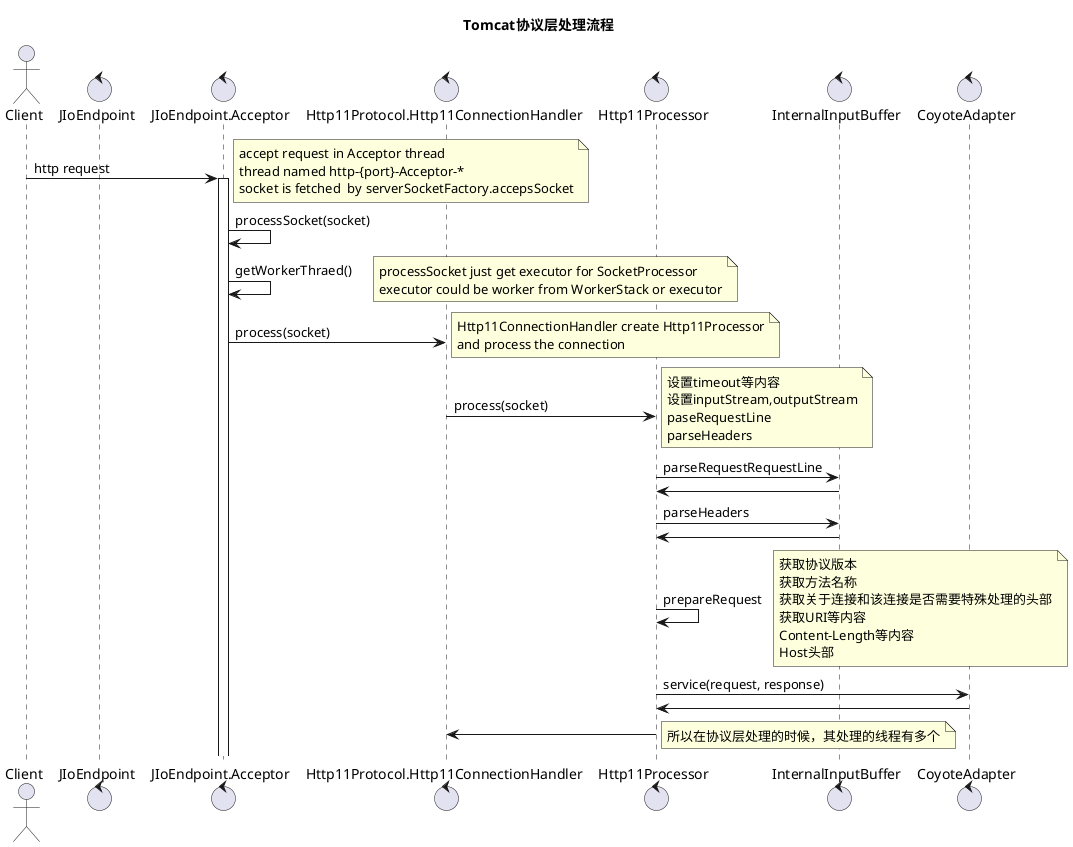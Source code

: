 @startuml

title Tomcat协议层处理流程

actor Client as Cl
control JIoEndpoint as Je
control JIoEndpoint.Acceptor as Ac
control Http11Protocol.Http11ConnectionHandler as Hch
control Http11Processor as Hp
control InternalInputBuffer as Ib
control CoyoteAdapter as Ca

Cl -> Ac: http request
note right
  accept request in Acceptor thread
  thread named http-{port}-Acceptor-*
  socket is fetched  by serverSocketFactory.accepsSocket
end note
activate Ac

Ac -> Ac: processSocket(socket)
Ac -> Ac: getWorkerThraed()
note right
  processSocket just get executor for SocketProcessor
  executor could be worker from WorkerStack or executor
end note

Ac -> Hch: process(socket)
note right
  Http11ConnectionHandler create Http11Processor
  and process the connection
end note
Hch -> Hp: process(socket)
note right
  设置timeout等内容
  设置inputStream,outputStream
  paseRequestLine
  parseHeaders
end note
Hp -> Ib: parseRequestRequestLine
Hp <- Ib
Hp -> Ib: parseHeaders
Hp <- Ib
Hp -> Hp: prepareRequest
note right
  获取协议版本
  获取方法名称
  获取关于连接和该连接是否需要特殊处理的头部
  获取URI等内容
  Content-Length等内容
  Host头部
end note

Hp -> Ca: service(request, response)
Hp <- Ca

Hch <- Hp
note right
  所以在协议层处理的时候，其处理的线程有多个
end note

@enduml
